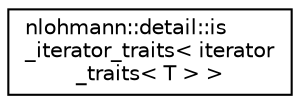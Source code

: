 digraph "Graphical Class Hierarchy"
{
  edge [fontname="Helvetica",fontsize="10",labelfontname="Helvetica",labelfontsize="10"];
  node [fontname="Helvetica",fontsize="10",shape=record];
  rankdir="LR";
  Node0 [label="nlohmann::detail::is\l_iterator_traits\< iterator\l_traits\< T \> \>",height=0.2,width=0.4,color="black", fillcolor="white", style="filled",URL="$structnlohmann_1_1detail_1_1is__iterator__traits_3_01iterator__traits_3_01T_01_4_01_4.html"];
}
